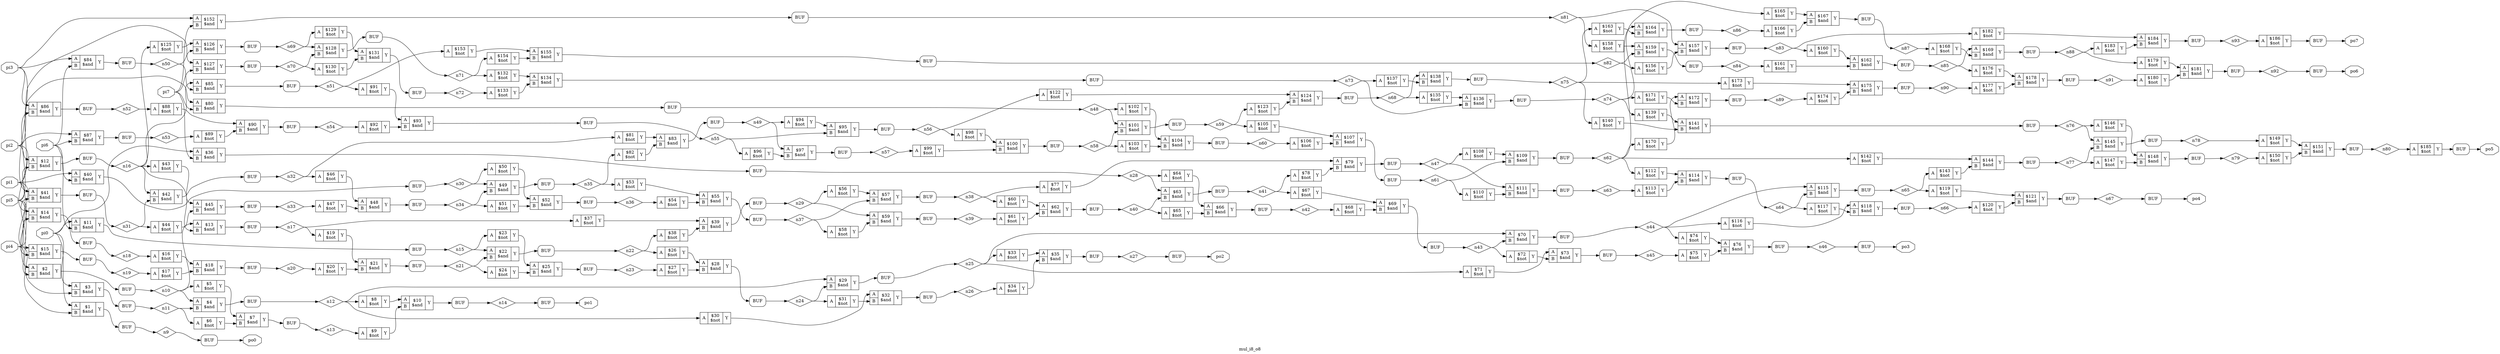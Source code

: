 digraph "mul_i8_o8" {
label="mul_i8_o8";
rankdir="LR";
remincross=true;
n187 [ shape=diamond, label="n93", color="black", fontcolor="black" ];
n188 [ shape=diamond, label="n92", color="black", fontcolor="black" ];
n189 [ shape=diamond, label="n91", color="black", fontcolor="black" ];
n190 [ shape=diamond, label="n90", color="black", fontcolor="black" ];
n191 [ shape=diamond, label="n89", color="black", fontcolor="black" ];
n192 [ shape=diamond, label="n88", color="black", fontcolor="black" ];
n193 [ shape=diamond, label="n87", color="black", fontcolor="black" ];
n194 [ shape=diamond, label="n86", color="black", fontcolor="black" ];
n195 [ shape=diamond, label="n85", color="black", fontcolor="black" ];
n196 [ shape=diamond, label="n84", color="black", fontcolor="black" ];
n197 [ shape=diamond, label="n83", color="black", fontcolor="black" ];
n198 [ shape=diamond, label="n82", color="black", fontcolor="black" ];
n199 [ shape=diamond, label="n81", color="black", fontcolor="black" ];
n200 [ shape=diamond, label="n80", color="black", fontcolor="black" ];
n201 [ shape=diamond, label="n79", color="black", fontcolor="black" ];
n202 [ shape=diamond, label="n78", color="black", fontcolor="black" ];
n203 [ shape=diamond, label="n77", color="black", fontcolor="black" ];
n204 [ shape=diamond, label="n76", color="black", fontcolor="black" ];
n205 [ shape=diamond, label="n75", color="black", fontcolor="black" ];
n206 [ shape=diamond, label="n74", color="black", fontcolor="black" ];
n207 [ shape=diamond, label="n73", color="black", fontcolor="black" ];
n208 [ shape=diamond, label="n72", color="black", fontcolor="black" ];
n209 [ shape=diamond, label="n71", color="black", fontcolor="black" ];
n210 [ shape=diamond, label="n70", color="black", fontcolor="black" ];
n211 [ shape=diamond, label="n69", color="black", fontcolor="black" ];
n212 [ shape=diamond, label="n68", color="black", fontcolor="black" ];
n213 [ shape=diamond, label="n67", color="black", fontcolor="black" ];
n214 [ shape=diamond, label="n66", color="black", fontcolor="black" ];
n215 [ shape=diamond, label="n65", color="black", fontcolor="black" ];
n216 [ shape=diamond, label="n64", color="black", fontcolor="black" ];
n217 [ shape=diamond, label="n63", color="black", fontcolor="black" ];
n218 [ shape=diamond, label="n62", color="black", fontcolor="black" ];
n219 [ shape=diamond, label="n61", color="black", fontcolor="black" ];
n220 [ shape=diamond, label="n60", color="black", fontcolor="black" ];
n221 [ shape=diamond, label="n59", color="black", fontcolor="black" ];
n222 [ shape=diamond, label="n58", color="black", fontcolor="black" ];
n223 [ shape=diamond, label="n57", color="black", fontcolor="black" ];
n224 [ shape=diamond, label="n56", color="black", fontcolor="black" ];
n225 [ shape=diamond, label="n55", color="black", fontcolor="black" ];
n226 [ shape=diamond, label="n54", color="black", fontcolor="black" ];
n227 [ shape=diamond, label="n53", color="black", fontcolor="black" ];
n228 [ shape=diamond, label="n52", color="black", fontcolor="black" ];
n229 [ shape=diamond, label="n51", color="black", fontcolor="black" ];
n230 [ shape=diamond, label="n50", color="black", fontcolor="black" ];
n231 [ shape=diamond, label="n49", color="black", fontcolor="black" ];
n232 [ shape=diamond, label="n48", color="black", fontcolor="black" ];
n233 [ shape=diamond, label="n47", color="black", fontcolor="black" ];
n234 [ shape=diamond, label="n46", color="black", fontcolor="black" ];
n235 [ shape=diamond, label="n45", color="black", fontcolor="black" ];
n236 [ shape=diamond, label="n44", color="black", fontcolor="black" ];
n237 [ shape=diamond, label="n43", color="black", fontcolor="black" ];
n238 [ shape=diamond, label="n42", color="black", fontcolor="black" ];
n239 [ shape=diamond, label="n41", color="black", fontcolor="black" ];
n240 [ shape=diamond, label="n40", color="black", fontcolor="black" ];
n241 [ shape=diamond, label="n39", color="black", fontcolor="black" ];
n242 [ shape=diamond, label="n38", color="black", fontcolor="black" ];
n243 [ shape=diamond, label="n37", color="black", fontcolor="black" ];
n244 [ shape=diamond, label="n36", color="black", fontcolor="black" ];
n245 [ shape=diamond, label="n35", color="black", fontcolor="black" ];
n246 [ shape=diamond, label="n34", color="black", fontcolor="black" ];
n247 [ shape=diamond, label="n33", color="black", fontcolor="black" ];
n248 [ shape=diamond, label="n32", color="black", fontcolor="black" ];
n249 [ shape=diamond, label="n31", color="black", fontcolor="black" ];
n250 [ shape=diamond, label="n30", color="black", fontcolor="black" ];
n251 [ shape=diamond, label="n29", color="black", fontcolor="black" ];
n252 [ shape=diamond, label="n28", color="black", fontcolor="black" ];
n253 [ shape=diamond, label="n27", color="black", fontcolor="black" ];
n254 [ shape=diamond, label="n26", color="black", fontcolor="black" ];
n255 [ shape=diamond, label="n25", color="black", fontcolor="black" ];
n256 [ shape=diamond, label="n24", color="black", fontcolor="black" ];
n257 [ shape=diamond, label="n23", color="black", fontcolor="black" ];
n258 [ shape=diamond, label="n22", color="black", fontcolor="black" ];
n259 [ shape=diamond, label="n21", color="black", fontcolor="black" ];
n260 [ shape=diamond, label="n20", color="black", fontcolor="black" ];
n261 [ shape=diamond, label="n19", color="black", fontcolor="black" ];
n262 [ shape=diamond, label="n18", color="black", fontcolor="black" ];
n263 [ shape=diamond, label="n17", color="black", fontcolor="black" ];
n264 [ shape=diamond, label="n16", color="black", fontcolor="black" ];
n265 [ shape=diamond, label="n15", color="black", fontcolor="black" ];
n266 [ shape=diamond, label="n14", color="black", fontcolor="black" ];
n267 [ shape=diamond, label="n13", color="black", fontcolor="black" ];
n268 [ shape=diamond, label="n12", color="black", fontcolor="black" ];
n269 [ shape=diamond, label="n11", color="black", fontcolor="black" ];
n270 [ shape=diamond, label="n10", color="black", fontcolor="black" ];
n271 [ shape=diamond, label="n9", color="black", fontcolor="black" ];
n272 [ shape=octagon, label="po7", color="black", fontcolor="black" ];
n273 [ shape=octagon, label="po6", color="black", fontcolor="black" ];
n274 [ shape=octagon, label="po5", color="black", fontcolor="black" ];
n275 [ shape=octagon, label="po4", color="black", fontcolor="black" ];
n276 [ shape=octagon, label="po3", color="black", fontcolor="black" ];
n277 [ shape=octagon, label="po2", color="black", fontcolor="black" ];
n278 [ shape=octagon, label="po1", color="black", fontcolor="black" ];
n279 [ shape=octagon, label="po0", color="black", fontcolor="black" ];
n280 [ shape=octagon, label="pi7", color="black", fontcolor="black" ];
n281 [ shape=octagon, label="pi6", color="black", fontcolor="black" ];
n282 [ shape=octagon, label="pi5", color="black", fontcolor="black" ];
n283 [ shape=octagon, label="pi4", color="black", fontcolor="black" ];
n284 [ shape=octagon, label="pi3", color="black", fontcolor="black" ];
n285 [ shape=octagon, label="pi2", color="black", fontcolor="black" ];
n286 [ shape=octagon, label="pi1", color="black", fontcolor="black" ];
n287 [ shape=octagon, label="pi0", color="black", fontcolor="black" ];
c290 [ shape=record, label="{{<p288> A}|$186\n$not|{<p289> Y}}" ];
c291 [ shape=record, label="{{<p288> A}|$185\n$not|{<p289> Y}}" ];
c293 [ shape=record, label="{{<p288> A|<p292> B}|$184\n$and|{<p289> Y}}" ];
c294 [ shape=record, label="{{<p288> A}|$183\n$not|{<p289> Y}}" ];
c295 [ shape=record, label="{{<p288> A}|$182\n$not|{<p289> Y}}" ];
c296 [ shape=record, label="{{<p288> A|<p292> B}|$181\n$and|{<p289> Y}}" ];
c297 [ shape=record, label="{{<p288> A}|$180\n$not|{<p289> Y}}" ];
c298 [ shape=record, label="{{<p288> A}|$179\n$not|{<p289> Y}}" ];
c299 [ shape=record, label="{{<p288> A|<p292> B}|$178\n$and|{<p289> Y}}" ];
c300 [ shape=record, label="{{<p288> A}|$177\n$not|{<p289> Y}}" ];
c301 [ shape=record, label="{{<p288> A}|$176\n$not|{<p289> Y}}" ];
c302 [ shape=record, label="{{<p288> A|<p292> B}|$175\n$and|{<p289> Y}}" ];
c303 [ shape=record, label="{{<p288> A}|$174\n$not|{<p289> Y}}" ];
c304 [ shape=record, label="{{<p288> A}|$173\n$not|{<p289> Y}}" ];
c305 [ shape=record, label="{{<p288> A|<p292> B}|$172\n$and|{<p289> Y}}" ];
c306 [ shape=record, label="{{<p288> A}|$171\n$not|{<p289> Y}}" ];
c307 [ shape=record, label="{{<p288> A}|$170\n$not|{<p289> Y}}" ];
c308 [ shape=record, label="{{<p288> A|<p292> B}|$169\n$and|{<p289> Y}}" ];
c309 [ shape=record, label="{{<p288> A}|$168\n$not|{<p289> Y}}" ];
c310 [ shape=record, label="{{<p288> A|<p292> B}|$167\n$and|{<p289> Y}}" ];
c311 [ shape=record, label="{{<p288> A}|$166\n$not|{<p289> Y}}" ];
c312 [ shape=record, label="{{<p288> A}|$165\n$not|{<p289> Y}}" ];
c313 [ shape=record, label="{{<p288> A|<p292> B}|$164\n$and|{<p289> Y}}" ];
c314 [ shape=record, label="{{<p288> A}|$163\n$not|{<p289> Y}}" ];
c315 [ shape=record, label="{{<p288> A|<p292> B}|$162\n$and|{<p289> Y}}" ];
c316 [ shape=record, label="{{<p288> A}|$161\n$not|{<p289> Y}}" ];
c317 [ shape=record, label="{{<p288> A}|$160\n$not|{<p289> Y}}" ];
c318 [ shape=record, label="{{<p288> A|<p292> B}|$159\n$and|{<p289> Y}}" ];
c319 [ shape=record, label="{{<p288> A}|$158\n$not|{<p289> Y}}" ];
c320 [ shape=record, label="{{<p288> A|<p292> B}|$157\n$and|{<p289> Y}}" ];
c321 [ shape=record, label="{{<p288> A}|$156\n$not|{<p289> Y}}" ];
c322 [ shape=record, label="{{<p288> A|<p292> B}|$155\n$and|{<p289> Y}}" ];
c323 [ shape=record, label="{{<p288> A}|$154\n$not|{<p289> Y}}" ];
c324 [ shape=record, label="{{<p288> A}|$153\n$not|{<p289> Y}}" ];
c325 [ shape=record, label="{{<p288> A|<p292> B}|$152\n$and|{<p289> Y}}" ];
c326 [ shape=record, label="{{<p288> A|<p292> B}|$151\n$and|{<p289> Y}}" ];
c327 [ shape=record, label="{{<p288> A}|$150\n$not|{<p289> Y}}" ];
c328 [ shape=record, label="{{<p288> A}|$149\n$not|{<p289> Y}}" ];
c329 [ shape=record, label="{{<p288> A|<p292> B}|$148\n$and|{<p289> Y}}" ];
c330 [ shape=record, label="{{<p288> A}|$147\n$not|{<p289> Y}}" ];
c331 [ shape=record, label="{{<p288> A}|$146\n$not|{<p289> Y}}" ];
c332 [ shape=record, label="{{<p288> A|<p292> B}|$145\n$and|{<p289> Y}}" ];
c333 [ shape=record, label="{{<p288> A|<p292> B}|$144\n$and|{<p289> Y}}" ];
c334 [ shape=record, label="{{<p288> A}|$143\n$not|{<p289> Y}}" ];
c335 [ shape=record, label="{{<p288> A}|$142\n$not|{<p289> Y}}" ];
c336 [ shape=record, label="{{<p288> A|<p292> B}|$141\n$and|{<p289> Y}}" ];
c337 [ shape=record, label="{{<p288> A}|$140\n$not|{<p289> Y}}" ];
c338 [ shape=record, label="{{<p288> A}|$139\n$not|{<p289> Y}}" ];
c339 [ shape=record, label="{{<p288> A|<p292> B}|$138\n$and|{<p289> Y}}" ];
c340 [ shape=record, label="{{<p288> A}|$137\n$not|{<p289> Y}}" ];
c341 [ shape=record, label="{{<p288> A|<p292> B}|$136\n$and|{<p289> Y}}" ];
c342 [ shape=record, label="{{<p288> A}|$135\n$not|{<p289> Y}}" ];
c343 [ shape=record, label="{{<p288> A|<p292> B}|$134\n$and|{<p289> Y}}" ];
c344 [ shape=record, label="{{<p288> A}|$133\n$not|{<p289> Y}}" ];
c345 [ shape=record, label="{{<p288> A}|$132\n$not|{<p289> Y}}" ];
c346 [ shape=record, label="{{<p288> A|<p292> B}|$131\n$and|{<p289> Y}}" ];
c347 [ shape=record, label="{{<p288> A}|$130\n$not|{<p289> Y}}" ];
c348 [ shape=record, label="{{<p288> A}|$129\n$not|{<p289> Y}}" ];
c349 [ shape=record, label="{{<p288> A|<p292> B}|$128\n$and|{<p289> Y}}" ];
c350 [ shape=record, label="{{<p288> A|<p292> B}|$127\n$and|{<p289> Y}}" ];
c351 [ shape=record, label="{{<p288> A|<p292> B}|$126\n$and|{<p289> Y}}" ];
c352 [ shape=record, label="{{<p288> A}|$125\n$not|{<p289> Y}}" ];
c353 [ shape=record, label="{{<p288> A|<p292> B}|$124\n$and|{<p289> Y}}" ];
c354 [ shape=record, label="{{<p288> A}|$123\n$not|{<p289> Y}}" ];
c355 [ shape=record, label="{{<p288> A}|$122\n$not|{<p289> Y}}" ];
c356 [ shape=record, label="{{<p288> A|<p292> B}|$121\n$and|{<p289> Y}}" ];
c357 [ shape=record, label="{{<p288> A}|$120\n$not|{<p289> Y}}" ];
c358 [ shape=record, label="{{<p288> A}|$119\n$not|{<p289> Y}}" ];
c359 [ shape=record, label="{{<p288> A|<p292> B}|$118\n$and|{<p289> Y}}" ];
c360 [ shape=record, label="{{<p288> A}|$117\n$not|{<p289> Y}}" ];
c361 [ shape=record, label="{{<p288> A}|$116\n$not|{<p289> Y}}" ];
c362 [ shape=record, label="{{<p288> A|<p292> B}|$115\n$and|{<p289> Y}}" ];
c363 [ shape=record, label="{{<p288> A|<p292> B}|$114\n$and|{<p289> Y}}" ];
c364 [ shape=record, label="{{<p288> A}|$113\n$not|{<p289> Y}}" ];
c365 [ shape=record, label="{{<p288> A}|$112\n$not|{<p289> Y}}" ];
c366 [ shape=record, label="{{<p288> A|<p292> B}|$111\n$and|{<p289> Y}}" ];
c367 [ shape=record, label="{{<p288> A}|$110\n$not|{<p289> Y}}" ];
c368 [ shape=record, label="{{<p288> A|<p292> B}|$109\n$and|{<p289> Y}}" ];
c369 [ shape=record, label="{{<p288> A}|$108\n$not|{<p289> Y}}" ];
c370 [ shape=record, label="{{<p288> A|<p292> B}|$107\n$and|{<p289> Y}}" ];
c371 [ shape=record, label="{{<p288> A}|$106\n$not|{<p289> Y}}" ];
c372 [ shape=record, label="{{<p288> A}|$105\n$not|{<p289> Y}}" ];
c373 [ shape=record, label="{{<p288> A|<p292> B}|$104\n$and|{<p289> Y}}" ];
c374 [ shape=record, label="{{<p288> A}|$103\n$not|{<p289> Y}}" ];
c375 [ shape=record, label="{{<p288> A}|$102\n$not|{<p289> Y}}" ];
c376 [ shape=record, label="{{<p288> A|<p292> B}|$101\n$and|{<p289> Y}}" ];
c377 [ shape=record, label="{{<p288> A|<p292> B}|$100\n$and|{<p289> Y}}" ];
c378 [ shape=record, label="{{<p288> A}|$99\n$not|{<p289> Y}}" ];
c379 [ shape=record, label="{{<p288> A}|$98\n$not|{<p289> Y}}" ];
c380 [ shape=record, label="{{<p288> A|<p292> B}|$97\n$and|{<p289> Y}}" ];
c381 [ shape=record, label="{{<p288> A}|$96\n$not|{<p289> Y}}" ];
c382 [ shape=record, label="{{<p288> A|<p292> B}|$95\n$and|{<p289> Y}}" ];
c383 [ shape=record, label="{{<p288> A}|$94\n$not|{<p289> Y}}" ];
c384 [ shape=record, label="{{<p288> A|<p292> B}|$93\n$and|{<p289> Y}}" ];
c385 [ shape=record, label="{{<p288> A}|$92\n$not|{<p289> Y}}" ];
c386 [ shape=record, label="{{<p288> A}|$91\n$not|{<p289> Y}}" ];
c387 [ shape=record, label="{{<p288> A|<p292> B}|$90\n$and|{<p289> Y}}" ];
c388 [ shape=record, label="{{<p288> A}|$89\n$not|{<p289> Y}}" ];
c389 [ shape=record, label="{{<p288> A}|$88\n$not|{<p289> Y}}" ];
c390 [ shape=record, label="{{<p288> A|<p292> B}|$87\n$and|{<p289> Y}}" ];
c391 [ shape=record, label="{{<p288> A|<p292> B}|$86\n$and|{<p289> Y}}" ];
c392 [ shape=record, label="{{<p288> A|<p292> B}|$85\n$and|{<p289> Y}}" ];
c393 [ shape=record, label="{{<p288> A|<p292> B}|$84\n$and|{<p289> Y}}" ];
c394 [ shape=record, label="{{<p288> A|<p292> B}|$83\n$and|{<p289> Y}}" ];
c395 [ shape=record, label="{{<p288> A}|$82\n$not|{<p289> Y}}" ];
c396 [ shape=record, label="{{<p288> A}|$81\n$not|{<p289> Y}}" ];
c397 [ shape=record, label="{{<p288> A|<p292> B}|$80\n$and|{<p289> Y}}" ];
c398 [ shape=record, label="{{<p288> A|<p292> B}|$79\n$and|{<p289> Y}}" ];
c399 [ shape=record, label="{{<p288> A}|$78\n$not|{<p289> Y}}" ];
c400 [ shape=record, label="{{<p288> A}|$77\n$not|{<p289> Y}}" ];
c401 [ shape=record, label="{{<p288> A|<p292> B}|$76\n$and|{<p289> Y}}" ];
c402 [ shape=record, label="{{<p288> A}|$75\n$not|{<p289> Y}}" ];
c403 [ shape=record, label="{{<p288> A}|$74\n$not|{<p289> Y}}" ];
c404 [ shape=record, label="{{<p288> A|<p292> B}|$73\n$and|{<p289> Y}}" ];
c405 [ shape=record, label="{{<p288> A}|$72\n$not|{<p289> Y}}" ];
c406 [ shape=record, label="{{<p288> A}|$71\n$not|{<p289> Y}}" ];
c407 [ shape=record, label="{{<p288> A|<p292> B}|$70\n$and|{<p289> Y}}" ];
c408 [ shape=record, label="{{<p288> A|<p292> B}|$69\n$and|{<p289> Y}}" ];
c409 [ shape=record, label="{{<p288> A}|$68\n$not|{<p289> Y}}" ];
c410 [ shape=record, label="{{<p288> A}|$67\n$not|{<p289> Y}}" ];
c411 [ shape=record, label="{{<p288> A|<p292> B}|$66\n$and|{<p289> Y}}" ];
c412 [ shape=record, label="{{<p288> A}|$65\n$not|{<p289> Y}}" ];
c413 [ shape=record, label="{{<p288> A}|$64\n$not|{<p289> Y}}" ];
c414 [ shape=record, label="{{<p288> A|<p292> B}|$63\n$and|{<p289> Y}}" ];
c415 [ shape=record, label="{{<p288> A|<p292> B}|$62\n$and|{<p289> Y}}" ];
c416 [ shape=record, label="{{<p288> A}|$61\n$not|{<p289> Y}}" ];
c417 [ shape=record, label="{{<p288> A}|$60\n$not|{<p289> Y}}" ];
c418 [ shape=record, label="{{<p288> A|<p292> B}|$59\n$and|{<p289> Y}}" ];
c419 [ shape=record, label="{{<p288> A}|$58\n$not|{<p289> Y}}" ];
c420 [ shape=record, label="{{<p288> A|<p292> B}|$57\n$and|{<p289> Y}}" ];
c421 [ shape=record, label="{{<p288> A}|$56\n$not|{<p289> Y}}" ];
c422 [ shape=record, label="{{<p288> A|<p292> B}|$55\n$and|{<p289> Y}}" ];
c423 [ shape=record, label="{{<p288> A}|$54\n$not|{<p289> Y}}" ];
c424 [ shape=record, label="{{<p288> A}|$53\n$not|{<p289> Y}}" ];
c425 [ shape=record, label="{{<p288> A|<p292> B}|$52\n$and|{<p289> Y}}" ];
c426 [ shape=record, label="{{<p288> A}|$51\n$not|{<p289> Y}}" ];
c427 [ shape=record, label="{{<p288> A}|$50\n$not|{<p289> Y}}" ];
c428 [ shape=record, label="{{<p288> A|<p292> B}|$49\n$and|{<p289> Y}}" ];
c429 [ shape=record, label="{{<p288> A|<p292> B}|$48\n$and|{<p289> Y}}" ];
c430 [ shape=record, label="{{<p288> A}|$47\n$not|{<p289> Y}}" ];
c431 [ shape=record, label="{{<p288> A}|$46\n$not|{<p289> Y}}" ];
c432 [ shape=record, label="{{<p288> A|<p292> B}|$45\n$and|{<p289> Y}}" ];
c433 [ shape=record, label="{{<p288> A}|$44\n$not|{<p289> Y}}" ];
c434 [ shape=record, label="{{<p288> A}|$43\n$not|{<p289> Y}}" ];
c435 [ shape=record, label="{{<p288> A|<p292> B}|$42\n$and|{<p289> Y}}" ];
c436 [ shape=record, label="{{<p288> A|<p292> B}|$41\n$and|{<p289> Y}}" ];
c437 [ shape=record, label="{{<p288> A|<p292> B}|$40\n$and|{<p289> Y}}" ];
c438 [ shape=record, label="{{<p288> A|<p292> B}|$39\n$and|{<p289> Y}}" ];
c439 [ shape=record, label="{{<p288> A}|$38\n$not|{<p289> Y}}" ];
c440 [ shape=record, label="{{<p288> A}|$37\n$not|{<p289> Y}}" ];
c441 [ shape=record, label="{{<p288> A|<p292> B}|$36\n$and|{<p289> Y}}" ];
c442 [ shape=record, label="{{<p288> A|<p292> B}|$35\n$and|{<p289> Y}}" ];
c443 [ shape=record, label="{{<p288> A}|$34\n$not|{<p289> Y}}" ];
c444 [ shape=record, label="{{<p288> A}|$33\n$not|{<p289> Y}}" ];
c445 [ shape=record, label="{{<p288> A|<p292> B}|$32\n$and|{<p289> Y}}" ];
c446 [ shape=record, label="{{<p288> A}|$31\n$not|{<p289> Y}}" ];
c447 [ shape=record, label="{{<p288> A}|$30\n$not|{<p289> Y}}" ];
c448 [ shape=record, label="{{<p288> A|<p292> B}|$29\n$and|{<p289> Y}}" ];
c449 [ shape=record, label="{{<p288> A|<p292> B}|$28\n$and|{<p289> Y}}" ];
c450 [ shape=record, label="{{<p288> A}|$27\n$not|{<p289> Y}}" ];
c451 [ shape=record, label="{{<p288> A}|$26\n$not|{<p289> Y}}" ];
c452 [ shape=record, label="{{<p288> A|<p292> B}|$25\n$and|{<p289> Y}}" ];
c453 [ shape=record, label="{{<p288> A}|$24\n$not|{<p289> Y}}" ];
c454 [ shape=record, label="{{<p288> A}|$23\n$not|{<p289> Y}}" ];
c455 [ shape=record, label="{{<p288> A|<p292> B}|$22\n$and|{<p289> Y}}" ];
c456 [ shape=record, label="{{<p288> A|<p292> B}|$21\n$and|{<p289> Y}}" ];
c457 [ shape=record, label="{{<p288> A}|$20\n$not|{<p289> Y}}" ];
c458 [ shape=record, label="{{<p288> A}|$19\n$not|{<p289> Y}}" ];
c459 [ shape=record, label="{{<p288> A|<p292> B}|$18\n$and|{<p289> Y}}" ];
c460 [ shape=record, label="{{<p288> A}|$17\n$not|{<p289> Y}}" ];
c461 [ shape=record, label="{{<p288> A}|$16\n$not|{<p289> Y}}" ];
c462 [ shape=record, label="{{<p288> A|<p292> B}|$15\n$and|{<p289> Y}}" ];
c463 [ shape=record, label="{{<p288> A|<p292> B}|$14\n$and|{<p289> Y}}" ];
c464 [ shape=record, label="{{<p288> A|<p292> B}|$13\n$and|{<p289> Y}}" ];
c465 [ shape=record, label="{{<p288> A|<p292> B}|$12\n$and|{<p289> Y}}" ];
c466 [ shape=record, label="{{<p288> A|<p292> B}|$11\n$and|{<p289> Y}}" ];
c467 [ shape=record, label="{{<p288> A|<p292> B}|$10\n$and|{<p289> Y}}" ];
c468 [ shape=record, label="{{<p288> A}|$9\n$not|{<p289> Y}}" ];
c469 [ shape=record, label="{{<p288> A}|$8\n$not|{<p289> Y}}" ];
c470 [ shape=record, label="{{<p288> A|<p292> B}|$7\n$and|{<p289> Y}}" ];
c471 [ shape=record, label="{{<p288> A}|$6\n$not|{<p289> Y}}" ];
c472 [ shape=record, label="{{<p288> A}|$5\n$not|{<p289> Y}}" ];
c473 [ shape=record, label="{{<p288> A|<p292> B}|$4\n$and|{<p289> Y}}" ];
c474 [ shape=record, label="{{<p288> A|<p292> B}|$3\n$and|{<p289> Y}}" ];
c475 [ shape=record, label="{{<p288> A|<p292> B}|$2\n$and|{<p289> Y}}" ];
c476 [ shape=record, label="{{<p288> A|<p292> B}|$1\n$and|{<p289> Y}}" ];
x0 [shape=box, style=rounded, label="BUF"];
x1 [shape=box, style=rounded, label="BUF"];
x2 [shape=box, style=rounded, label="BUF"];
x3 [shape=box, style=rounded, label="BUF"];
x4 [shape=box, style=rounded, label="BUF"];
x5 [shape=box, style=rounded, label="BUF"];
x6 [shape=box, style=rounded, label="BUF"];
x7 [shape=box, style=rounded, label="BUF"];
x8 [shape=box, style=rounded, label="BUF"];
x9 [shape=box, style=rounded, label="BUF"];
x10 [shape=box, style=rounded, label="BUF"];
x11 [shape=box, style=rounded, label="BUF"];
x12 [shape=box, style=rounded, label="BUF"];
x13 [shape=box, style=rounded, label="BUF"];
x14 [shape=box, style=rounded, label="BUF"];
x15 [shape=box, style=rounded, label="BUF"];
x16 [shape=box, style=rounded, label="BUF"];
x17 [shape=box, style=rounded, label="BUF"];
x18 [shape=box, style=rounded, label="BUF"];
x19 [shape=box, style=rounded, label="BUF"];
x20 [shape=box, style=rounded, label="BUF"];
x21 [shape=box, style=rounded, label="BUF"];
x22 [shape=box, style=rounded, label="BUF"];
x23 [shape=box, style=rounded, label="BUF"];
x24 [shape=box, style=rounded, label="BUF"];
x25 [shape=box, style=rounded, label="BUF"];
x26 [shape=box, style=rounded, label="BUF"];
x27 [shape=box, style=rounded, label="BUF"];
x28 [shape=box, style=rounded, label="BUF"];
x29 [shape=box, style=rounded, label="BUF"];
x30 [shape=box, style=rounded, label="BUF"];
x31 [shape=box, style=rounded, label="BUF"];
x32 [shape=box, style=rounded, label="BUF"];
x33 [shape=box, style=rounded, label="BUF"];
x34 [shape=box, style=rounded, label="BUF"];
x35 [shape=box, style=rounded, label="BUF"];
x36 [shape=box, style=rounded, label="BUF"];
x37 [shape=box, style=rounded, label="BUF"];
x38 [shape=box, style=rounded, label="BUF"];
x39 [shape=box, style=rounded, label="BUF"];
x40 [shape=box, style=rounded, label="BUF"];
x41 [shape=box, style=rounded, label="BUF"];
x42 [shape=box, style=rounded, label="BUF"];
x43 [shape=box, style=rounded, label="BUF"];
x44 [shape=box, style=rounded, label="BUF"];
x45 [shape=box, style=rounded, label="BUF"];
x46 [shape=box, style=rounded, label="BUF"];
x47 [shape=box, style=rounded, label="BUF"];
x48 [shape=box, style=rounded, label="BUF"];
x49 [shape=box, style=rounded, label="BUF"];
x50 [shape=box, style=rounded, label="BUF"];
x51 [shape=box, style=rounded, label="BUF"];
x52 [shape=box, style=rounded, label="BUF"];
x53 [shape=box, style=rounded, label="BUF"];
x54 [shape=box, style=rounded, label="BUF"];
x55 [shape=box, style=rounded, label="BUF"];
x56 [shape=box, style=rounded, label="BUF"];
x57 [shape=box, style=rounded, label="BUF"];
x58 [shape=box, style=rounded, label="BUF"];
x59 [shape=box, style=rounded, label="BUF"];
x60 [shape=box, style=rounded, label="BUF"];
x61 [shape=box, style=rounded, label="BUF"];
x62 [shape=box, style=rounded, label="BUF"];
x63 [shape=box, style=rounded, label="BUF"];
x64 [shape=box, style=rounded, label="BUF"];
x65 [shape=box, style=rounded, label="BUF"];
x66 [shape=box, style=rounded, label="BUF"];
x67 [shape=box, style=rounded, label="BUF"];
x68 [shape=box, style=rounded, label="BUF"];
x69 [shape=box, style=rounded, label="BUF"];
x70 [shape=box, style=rounded, label="BUF"];
x71 [shape=box, style=rounded, label="BUF"];
x72 [shape=box, style=rounded, label="BUF"];
x73 [shape=box, style=rounded, label="BUF"];
x74 [shape=box, style=rounded, label="BUF"];
x75 [shape=box, style=rounded, label="BUF"];
x76 [shape=box, style=rounded, label="BUF"];
x77 [shape=box, style=rounded, label="BUF"];
x78 [shape=box, style=rounded, label="BUF"];
x79 [shape=box, style=rounded, label="BUF"];
x80 [shape=box, style=rounded, label="BUF"];
x81 [shape=box, style=rounded, label="BUF"];
x82 [shape=box, style=rounded, label="BUF"];
x83 [shape=box, style=rounded, label="BUF"];
x84 [shape=box, style=rounded, label="BUF"];
x85 [shape=box, style=rounded, label="BUF"];
x86 [shape=box, style=rounded, label="BUF"];
x87 [shape=box, style=rounded, label="BUF"];
x88 [shape=box, style=rounded, label="BUF"];
x89 [shape=box, style=rounded, label="BUF"];
x90 [shape=box, style=rounded, label="BUF"];
x91 [shape=box, style=rounded, label="BUF"];
x92 [shape=box, style=rounded, label="BUF"];
c290:p289:e -> x92:w:w [color="black", label=""];
c300:p289:e -> c299:p292:w [color="black", label=""];
c390:p289:e -> x44:w:w [color="black", label=""];
c391:p289:e -> x43:w:w [color="black", label=""];
c392:p289:e -> x42:w:w [color="black", label=""];
c393:p289:e -> x41:w:w [color="black", label=""];
c394:p289:e -> x40:w:w [color="black", label=""];
c395:p289:e -> c394:p292:w [color="black", label=""];
c396:p289:e -> c394:p288:w [color="black", label=""];
c397:p289:e -> x39:w:w [color="black", label=""];
c398:p289:e -> x38:w:w [color="black", label=""];
c399:p289:e -> c398:p292:w [color="black", label=""];
c301:p289:e -> c299:p288:w [color="black", label=""];
c400:p289:e -> c398:p288:w [color="black", label=""];
c401:p289:e -> x37:w:w [color="black", label=""];
c402:p289:e -> c401:p292:w [color="black", label=""];
c403:p289:e -> c401:p288:w [color="black", label=""];
c404:p289:e -> x36:w:w [color="black", label=""];
c405:p289:e -> c404:p292:w [color="black", label=""];
c406:p289:e -> c404:p288:w [color="black", label=""];
c407:p289:e -> x35:w:w [color="black", label=""];
c408:p289:e -> x34:w:w [color="black", label=""];
c409:p289:e -> c408:p292:w [color="black", label=""];
c302:p289:e -> x81:w:w [color="black", label=""];
c410:p289:e -> c408:p288:w [color="black", label=""];
c411:p289:e -> x33:w:w [color="black", label=""];
c412:p289:e -> c411:p292:w [color="black", label=""];
c413:p289:e -> c411:p288:w [color="black", label=""];
c414:p289:e -> x32:w:w [color="black", label=""];
c415:p289:e -> x31:w:w [color="black", label=""];
c416:p289:e -> c415:p292:w [color="black", label=""];
c417:p289:e -> c415:p288:w [color="black", label=""];
c418:p289:e -> x30:w:w [color="black", label=""];
c419:p289:e -> c418:p292:w [color="black", label=""];
c303:p289:e -> c302:p292:w [color="black", label=""];
c420:p289:e -> x29:w:w [color="black", label=""];
c421:p289:e -> c420:p288:w [color="black", label=""];
c422:p289:e -> x28:w:w [color="black", label=""];
c423:p289:e -> c422:p292:w [color="black", label=""];
c424:p289:e -> c422:p288:w [color="black", label=""];
c425:p289:e -> x27:w:w [color="black", label=""];
c426:p289:e -> c425:p292:w [color="black", label=""];
c427:p289:e -> c425:p288:w [color="black", label=""];
c428:p289:e -> x26:w:w [color="black", label=""];
c429:p289:e -> x25:w:w [color="black", label=""];
c304:p289:e -> c302:p288:w [color="black", label=""];
c430:p289:e -> c429:p292:w [color="black", label=""];
c431:p289:e -> c429:p288:w [color="black", label=""];
c432:p289:e -> x24:w:w [color="black", label=""];
c433:p289:e -> c432:p292:w [color="black", label=""];
c434:p289:e -> c432:p288:w [color="black", label=""];
c435:p289:e -> x23:w:w [color="black", label=""];
c436:p289:e -> x22:w:w [color="black", label=""];
c437:p289:e -> x21:w:w [color="black", label=""];
c438:p289:e -> x20:w:w [color="black", label=""];
c439:p289:e -> c438:p292:w [color="black", label=""];
c305:p289:e -> x80:w:w [color="black", label=""];
c440:p289:e -> c438:p288:w [color="black", label=""];
c441:p289:e -> x19:w:w [color="black", label=""];
c442:p289:e -> x18:w:w [color="black", label=""];
c443:p289:e -> c442:p292:w [color="black", label=""];
c444:p289:e -> c442:p288:w [color="black", label=""];
c445:p289:e -> x17:w:w [color="black", label=""];
c446:p289:e -> c445:p292:w [color="black", label=""];
c447:p289:e -> c445:p288:w [color="black", label=""];
c448:p289:e -> x16:w:w [color="black", label=""];
c449:p289:e -> x15:w:w [color="black", label=""];
c306:p289:e -> c305:p292:w [color="black", label=""];
c450:p289:e -> c449:p292:w [color="black", label=""];
c451:p289:e -> c449:p288:w [color="black", label=""];
c452:p289:e -> x14:w:w [color="black", label=""];
c453:p289:e -> c452:p292:w [color="black", label=""];
c454:p289:e -> c452:p288:w [color="black", label=""];
c455:p289:e -> x13:w:w [color="black", label=""];
c456:p289:e -> x12:w:w [color="black", label=""];
c457:p289:e -> c456:p292:w [color="black", label=""];
c458:p289:e -> c456:p288:w [color="black", label=""];
c459:p289:e -> x11:w:w [color="black", label=""];
c307:p289:e -> c305:p288:w [color="black", label=""];
c460:p289:e -> c459:p292:w [color="black", label=""];
c461:p289:e -> c459:p288:w [color="black", label=""];
c462:p289:e -> x10:w:w [color="black", label=""];
c463:p289:e -> x9:w:w [color="black", label=""];
c464:p289:e -> x8:w:w [color="black", label=""];
c465:p289:e -> x7:w:w [color="black", label=""];
c466:p289:e -> x6:w:w [color="black", label=""];
c467:p289:e -> x5:w:w [color="black", label=""];
c468:p289:e -> c467:p292:w [color="black", label=""];
c469:p289:e -> c467:p288:w [color="black", label=""];
c308:p289:e -> x79:w:w [color="black", label=""];
c470:p289:e -> x4:w:w [color="black", label=""];
c471:p289:e -> c470:p292:w [color="black", label=""];
c472:p289:e -> c470:p288:w [color="black", label=""];
c473:p289:e -> x3:w:w [color="black", label=""];
c474:p289:e -> x2:w:w [color="black", label=""];
c475:p289:e -> x1:w:w [color="black", label=""];
c476:p289:e -> x0:w:w [color="black", label=""];
x84:e:e -> n187:w [color="black", label=""];
n187:e -> c290:p288:w [color="black", label=""];
x83:e:e -> n188:w [color="black", label=""];
n188:e -> x91:w:w [color="black", label=""];
x82:e:e -> n189:w [color="black", label=""];
n189:e -> c297:p288:w [color="black", label=""];
c309:p289:e -> c308:p292:w [color="black", label=""];
x81:e:e -> n190:w [color="black", label=""];
n190:e -> c300:p288:w [color="black", label=""];
x80:e:e -> n191:w [color="black", label=""];
n191:e -> c303:p288:w [color="black", label=""];
x79:e:e -> n192:w [color="black", label=""];
n192:e -> c294:p288:w [color="black", label=""];
n192:e -> c298:p288:w [color="black", label=""];
x78:e:e -> n193:w [color="black", label=""];
n193:e -> c309:p288:w [color="black", label=""];
x77:e:e -> n194:w [color="black", label=""];
n194:e -> c311:p288:w [color="black", label=""];
x76:e:e -> n195:w [color="black", label=""];
n195:e -> c301:p288:w [color="black", label=""];
n195:e -> c308:p288:w [color="black", label=""];
x75:e:e -> n196:w [color="black", label=""];
n196:e -> c316:p288:w [color="black", label=""];
x74:e:e -> n197:w [color="black", label=""];
n197:e -> c295:p288:w [color="black", label=""];
n197:e -> c317:p288:w [color="black", label=""];
x73:e:e -> n198:w [color="black", label=""];
n198:e -> c318:p292:w [color="black", label=""];
n198:e -> c321:p288:w [color="black", label=""];
x72:e:e -> n199:w [color="black", label=""];
n199:e -> c319:p288:w [color="black", label=""];
n199:e -> c320:p288:w [color="black", label=""];
c291:p289:e -> x90:w:w [color="black", label=""];
c310:p289:e -> x78:w:w [color="black", label=""];
x71:e:e -> n200:w [color="black", label=""];
n200:e -> c291:p288:w [color="black", label=""];
x70:e:e -> n201:w [color="black", label=""];
n201:e -> c327:p288:w [color="black", label=""];
x69:e:e -> n202:w [color="black", label=""];
n202:e -> c328:p288:w [color="black", label=""];
x68:e:e -> n203:w [color="black", label=""];
n203:e -> c330:p288:w [color="black", label=""];
n203:e -> c332:p292:w [color="black", label=""];
x67:e:e -> n204:w [color="black", label=""];
n204:e -> c331:p288:w [color="black", label=""];
n204:e -> c332:p288:w [color="black", label=""];
x66:e:e -> n205:w [color="black", label=""];
n205:e -> c304:p288:w [color="black", label=""];
n205:e -> c314:p288:w [color="black", label=""];
n205:e -> c337:p288:w [color="black", label=""];
x65:e:e -> n206:w [color="black", label=""];
n206:e -> c306:p288:w [color="black", label=""];
n206:e -> c312:p288:w [color="black", label=""];
n206:e -> c338:p288:w [color="black", label=""];
x64:e:e -> n207:w [color="black", label=""];
n207:e -> c340:p288:w [color="black", label=""];
n207:e -> c341:p292:w [color="black", label=""];
x63:e:e -> n208:w [color="black", label=""];
n208:e -> c344:p288:w [color="black", label=""];
x62:e:e -> n209:w [color="black", label=""];
n209:e -> c323:p288:w [color="black", label=""];
n209:e -> c345:p288:w [color="black", label=""];
c311:p289:e -> c310:p292:w [color="black", label=""];
x61:e:e -> n210:w [color="black", label=""];
n210:e -> c347:p288:w [color="black", label=""];
n210:e -> c349:p292:w [color="black", label=""];
x60:e:e -> n211:w [color="black", label=""];
n211:e -> c348:p288:w [color="black", label=""];
n211:e -> c349:p288:w [color="black", label=""];
x59:e:e -> n212:w [color="black", label=""];
n212:e -> c339:p288:w [color="black", label=""];
n212:e -> c342:p288:w [color="black", label=""];
x58:e:e -> n213:w [color="black", label=""];
n213:e -> x89:w:w [color="black", label=""];
x57:e:e -> n214:w [color="black", label=""];
n214:e -> c357:p288:w [color="black", label=""];
x56:e:e -> n215:w [color="black", label=""];
n215:e -> c334:p288:w [color="black", label=""];
n215:e -> c358:p288:w [color="black", label=""];
x55:e:e -> n216:w [color="black", label=""];
n216:e -> c360:p288:w [color="black", label=""];
n216:e -> c362:p292:w [color="black", label=""];
x54:e:e -> n217:w [color="black", label=""];
n217:e -> c364:p288:w [color="black", label=""];
x53:e:e -> n218:w [color="black", label=""];
n218:e -> c307:p288:w [color="black", label=""];
n218:e -> c313:p288:w [color="black", label=""];
n218:e -> c335:p288:w [color="black", label=""];
n218:e -> c365:p288:w [color="black", label=""];
x52:e:e -> n219:w [color="black", label=""];
n219:e -> c367:p288:w [color="black", label=""];
n219:e -> c368:p292:w [color="black", label=""];
c312:p289:e -> c310:p288:w [color="black", label=""];
x51:e:e -> n220:w [color="black", label=""];
n220:e -> c371:p288:w [color="black", label=""];
x50:e:e -> n221:w [color="black", label=""];
n221:e -> c354:p288:w [color="black", label=""];
n221:e -> c372:p288:w [color="black", label=""];
x49:e:e -> n222:w [color="black", label=""];
n222:e -> c374:p288:w [color="black", label=""];
n222:e -> c376:p292:w [color="black", label=""];
x48:e:e -> n223:w [color="black", label=""];
n223:e -> c378:p288:w [color="black", label=""];
x47:e:e -> n224:w [color="black", label=""];
n224:e -> c355:p288:w [color="black", label=""];
n224:e -> c379:p288:w [color="black", label=""];
x46:e:e -> n225:w [color="black", label=""];
n225:e -> c381:p288:w [color="black", label=""];
n225:e -> c382:p292:w [color="black", label=""];
x45:e:e -> n226:w [color="black", label=""];
n226:e -> c385:p288:w [color="black", label=""];
x44:e:e -> n227:w [color="black", label=""];
n227:e -> c388:p288:w [color="black", label=""];
x43:e:e -> n228:w [color="black", label=""];
n228:e -> c389:p288:w [color="black", label=""];
x42:e:e -> n229:w [color="black", label=""];
n229:e -> c324:p288:w [color="black", label=""];
n229:e -> c386:p288:w [color="black", label=""];
c313:p289:e -> x77:w:w [color="black", label=""];
x41:e:e -> n230:w [color="black", label=""];
n230:e -> c351:p292:w [color="black", label=""];
n230:e -> c392:p292:w [color="black", label=""];
x40:e:e -> n231:w [color="black", label=""];
n231:e -> c380:p288:w [color="black", label=""];
n231:e -> c383:p288:w [color="black", label=""];
x39:e:e -> n232:w [color="black", label=""];
n232:e -> c375:p288:w [color="black", label=""];
n232:e -> c376:p288:w [color="black", label=""];
x38:e:e -> n233:w [color="black", label=""];
n233:e -> c366:p288:w [color="black", label=""];
n233:e -> c369:p288:w [color="black", label=""];
x37:e:e -> n234:w [color="black", label=""];
n234:e -> x88:w:w [color="black", label=""];
x36:e:e -> n235:w [color="black", label=""];
n235:e -> c402:p288:w [color="black", label=""];
x35:e:e -> n236:w [color="black", label=""];
n236:e -> c361:p288:w [color="black", label=""];
n236:e -> c362:p288:w [color="black", label=""];
n236:e -> c403:p288:w [color="black", label=""];
x34:e:e -> n237:w [color="black", label=""];
n237:e -> c405:p288:w [color="black", label=""];
n237:e -> c407:p292:w [color="black", label=""];
x33:e:e -> n238:w [color="black", label=""];
n238:e -> c409:p288:w [color="black", label=""];
x32:e:e -> n239:w [color="black", label=""];
n239:e -> c399:p288:w [color="black", label=""];
n239:e -> c410:p288:w [color="black", label=""];
c314:p289:e -> c313:p292:w [color="black", label=""];
x31:e:e -> n240:w [color="black", label=""];
n240:e -> c412:p288:w [color="black", label=""];
n240:e -> c414:p292:w [color="black", label=""];
x30:e:e -> n241:w [color="black", label=""];
n241:e -> c416:p288:w [color="black", label=""];
x29:e:e -> n242:w [color="black", label=""];
n242:e -> c400:p288:w [color="black", label=""];
n242:e -> c417:p288:w [color="black", label=""];
x28:e:e -> n243:w [color="black", label=""];
n243:e -> c419:p288:w [color="black", label=""];
n243:e -> c420:p292:w [color="black", label=""];
x27:e:e -> n244:w [color="black", label=""];
n244:e -> c423:p288:w [color="black", label=""];
x26:e:e -> n245:w [color="black", label=""];
n245:e -> c395:p288:w [color="black", label=""];
n245:e -> c424:p288:w [color="black", label=""];
x25:e:e -> n246:w [color="black", label=""];
n246:e -> c426:p288:w [color="black", label=""];
n246:e -> c428:p292:w [color="black", label=""];
x24:e:e -> n247:w [color="black", label=""];
n247:e -> c430:p288:w [color="black", label=""];
x23:e:e -> n248:w [color="black", label=""];
n248:e -> c396:p288:w [color="black", label=""];
n248:e -> c431:p288:w [color="black", label=""];
x22:e:e -> n249:w [color="black", label=""];
n249:e -> c433:p288:w [color="black", label=""];
n249:e -> c435:p292:w [color="black", label=""];
c315:p289:e -> x76:w:w [color="black", label=""];
x21:e:e -> n250:w [color="black", label=""];
n250:e -> c427:p288:w [color="black", label=""];
n250:e -> c428:p288:w [color="black", label=""];
x20:e:e -> n251:w [color="black", label=""];
n251:e -> c418:p288:w [color="black", label=""];
n251:e -> c421:p288:w [color="black", label=""];
x19:e:e -> n252:w [color="black", label=""];
n252:e -> c413:p288:w [color="black", label=""];
n252:e -> c414:p288:w [color="black", label=""];
x18:e:e -> n253:w [color="black", label=""];
n253:e -> x87:w:w [color="black", label=""];
x17:e:e -> n254:w [color="black", label=""];
n254:e -> c443:p288:w [color="black", label=""];
x16:e:e -> n255:w [color="black", label=""];
n255:e -> c406:p288:w [color="black", label=""];
n255:e -> c407:p288:w [color="black", label=""];
n255:e -> c444:p288:w [color="black", label=""];
x15:e:e -> n256:w [color="black", label=""];
n256:e -> c446:p288:w [color="black", label=""];
n256:e -> c448:p292:w [color="black", label=""];
x14:e:e -> n257:w [color="black", label=""];
n257:e -> c450:p288:w [color="black", label=""];
x13:e:e -> n258:w [color="black", label=""];
n258:e -> c439:p288:w [color="black", label=""];
n258:e -> c451:p288:w [color="black", label=""];
x12:e:e -> n259:w [color="black", label=""];
n259:e -> c453:p288:w [color="black", label=""];
n259:e -> c455:p292:w [color="black", label=""];
c316:p289:e -> c315:p292:w [color="black", label=""];
x11:e:e -> n260:w [color="black", label=""];
n260:e -> c457:p288:w [color="black", label=""];
x10:e:e -> n261:w [color="black", label=""];
n261:e -> c460:p288:w [color="black", label=""];
x9:e:e -> n262:w [color="black", label=""];
n262:e -> c461:p288:w [color="black", label=""];
x8:e:e -> n263:w [color="black", label=""];
n263:e -> c440:p288:w [color="black", label=""];
n263:e -> c458:p288:w [color="black", label=""];
x7:e:e -> n264:w [color="black", label=""];
n264:e -> c352:p288:w [color="black", label=""];
n264:e -> c392:p288:w [color="black", label=""];
n264:e -> c434:p288:w [color="black", label=""];
n264:e -> c435:p288:w [color="black", label=""];
n264:e -> c464:p292:w [color="black", label=""];
x6:e:e -> n265:w [color="black", label=""];
n265:e -> c454:p288:w [color="black", label=""];
n265:e -> c455:p288:w [color="black", label=""];
x5:e:e -> n266:w [color="black", label=""];
n266:e -> x86:w:w [color="black", label=""];
x4:e:e -> n267:w [color="black", label=""];
n267:e -> c468:p288:w [color="black", label=""];
x3:e:e -> n268:w [color="black", label=""];
n268:e -> c447:p288:w [color="black", label=""];
n268:e -> c448:p288:w [color="black", label=""];
n268:e -> c469:p288:w [color="black", label=""];
x2:e:e -> n269:w [color="black", label=""];
n269:e -> c471:p288:w [color="black", label=""];
n269:e -> c473:p292:w [color="black", label=""];
c317:p289:e -> c315:p288:w [color="black", label=""];
x1:e:e -> n270:w [color="black", label=""];
n270:e -> c464:p288:w [color="black", label=""];
n270:e -> c472:p288:w [color="black", label=""];
n270:e -> c473:p288:w [color="black", label=""];
x0:e:e -> n271:w [color="black", label=""];
n271:e -> x85:w:w [color="black", label=""];
x92:e:e -> n272:w [color="black", label=""];
x91:e:e -> n273:w [color="black", label=""];
x90:e:e -> n274:w [color="black", label=""];
x89:e:e -> n275:w [color="black", label=""];
x88:e:e -> n276:w [color="black", label=""];
x87:e:e -> n277:w [color="black", label=""];
x86:e:e -> n278:w [color="black", label=""];
x85:e:e -> n279:w [color="black", label=""];
c318:p289:e -> x75:w:w [color="black", label=""];
n280:e -> c325:p292:w [color="black", label=""];
n280:e -> c350:p292:w [color="black", label=""];
n280:e -> c397:p292:w [color="black", label=""];
n280:e -> c441:p292:w [color="black", label=""];
n281:e -> c390:p292:w [color="black", label=""];
n281:e -> c393:p292:w [color="black", label=""];
n281:e -> c437:p292:w [color="black", label=""];
n281:e -> c466:p292:w [color="black", label=""];
n282:e -> c391:p292:w [color="black", label=""];
n282:e -> c462:p292:w [color="black", label=""];
n282:e -> c465:p292:w [color="black", label=""];
n282:e -> c474:p292:w [color="black", label=""];
n283:e -> c436:p292:w [color="black", label=""];
n283:e -> c463:p292:w [color="black", label=""];
n283:e -> c475:p292:w [color="black", label=""];
n283:e -> c476:p292:w [color="black", label=""];
n284:e -> c325:p288:w [color="black", label=""];
n284:e -> c391:p288:w [color="black", label=""];
n284:e -> c393:p288:w [color="black", label=""];
n284:e -> c436:p288:w [color="black", label=""];
n285:e -> c350:p288:w [color="black", label=""];
n285:e -> c390:p288:w [color="black", label=""];
n285:e -> c463:p288:w [color="black", label=""];
n285:e -> c465:p288:w [color="black", label=""];
n286:e -> c397:p288:w [color="black", label=""];
n286:e -> c437:p288:w [color="black", label=""];
n286:e -> c462:p288:w [color="black", label=""];
n286:e -> c475:p288:w [color="black", label=""];
n287:e -> c441:p288:w [color="black", label=""];
n287:e -> c466:p288:w [color="black", label=""];
n287:e -> c474:p288:w [color="black", label=""];
n287:e -> c476:p288:w [color="black", label=""];
c319:p289:e -> c318:p288:w [color="black", label=""];
c293:p289:e -> x84:w:w [color="black", label=""];
c320:p289:e -> x74:w:w [color="black", label=""];
c321:p289:e -> c320:p292:w [color="black", label=""];
c322:p289:e -> x73:w:w [color="black", label=""];
c323:p289:e -> c322:p292:w [color="black", label=""];
c324:p289:e -> c322:p288:w [color="black", label=""];
c325:p289:e -> x72:w:w [color="black", label=""];
c326:p289:e -> x71:w:w [color="black", label=""];
c327:p289:e -> c326:p292:w [color="black", label=""];
c328:p289:e -> c326:p288:w [color="black", label=""];
c329:p289:e -> x70:w:w [color="black", label=""];
c294:p289:e -> c293:p292:w [color="black", label=""];
c330:p289:e -> c329:p292:w [color="black", label=""];
c331:p289:e -> c329:p288:w [color="black", label=""];
c332:p289:e -> x69:w:w [color="black", label=""];
c333:p289:e -> x68:w:w [color="black", label=""];
c334:p289:e -> c333:p292:w [color="black", label=""];
c335:p289:e -> c333:p288:w [color="black", label=""];
c336:p289:e -> x67:w:w [color="black", label=""];
c337:p289:e -> c336:p292:w [color="black", label=""];
c338:p289:e -> c336:p288:w [color="black", label=""];
c339:p289:e -> x66:w:w [color="black", label=""];
c295:p289:e -> c293:p288:w [color="black", label=""];
c340:p289:e -> c339:p292:w [color="black", label=""];
c341:p289:e -> x65:w:w [color="black", label=""];
c342:p289:e -> c341:p288:w [color="black", label=""];
c343:p289:e -> x64:w:w [color="black", label=""];
c344:p289:e -> c343:p292:w [color="black", label=""];
c345:p289:e -> c343:p288:w [color="black", label=""];
c346:p289:e -> x63:w:w [color="black", label=""];
c347:p289:e -> c346:p292:w [color="black", label=""];
c348:p289:e -> c346:p288:w [color="black", label=""];
c349:p289:e -> x62:w:w [color="black", label=""];
c296:p289:e -> x83:w:w [color="black", label=""];
c350:p289:e -> x61:w:w [color="black", label=""];
c351:p289:e -> x60:w:w [color="black", label=""];
c352:p289:e -> c351:p288:w [color="black", label=""];
c353:p289:e -> x59:w:w [color="black", label=""];
c354:p289:e -> c353:p292:w [color="black", label=""];
c355:p289:e -> c353:p288:w [color="black", label=""];
c356:p289:e -> x58:w:w [color="black", label=""];
c357:p289:e -> c356:p292:w [color="black", label=""];
c358:p289:e -> c356:p288:w [color="black", label=""];
c359:p289:e -> x57:w:w [color="black", label=""];
c297:p289:e -> c296:p292:w [color="black", label=""];
c360:p289:e -> c359:p292:w [color="black", label=""];
c361:p289:e -> c359:p288:w [color="black", label=""];
c362:p289:e -> x56:w:w [color="black", label=""];
c363:p289:e -> x55:w:w [color="black", label=""];
c364:p289:e -> c363:p292:w [color="black", label=""];
c365:p289:e -> c363:p288:w [color="black", label=""];
c366:p289:e -> x54:w:w [color="black", label=""];
c367:p289:e -> c366:p292:w [color="black", label=""];
c368:p289:e -> x53:w:w [color="black", label=""];
c369:p289:e -> c368:p288:w [color="black", label=""];
c298:p289:e -> c296:p288:w [color="black", label=""];
c370:p289:e -> x52:w:w [color="black", label=""];
c371:p289:e -> c370:p292:w [color="black", label=""];
c372:p289:e -> c370:p288:w [color="black", label=""];
c373:p289:e -> x51:w:w [color="black", label=""];
c374:p289:e -> c373:p292:w [color="black", label=""];
c375:p289:e -> c373:p288:w [color="black", label=""];
c376:p289:e -> x50:w:w [color="black", label=""];
c377:p289:e -> x49:w:w [color="black", label=""];
c378:p289:e -> c377:p292:w [color="black", label=""];
c379:p289:e -> c377:p288:w [color="black", label=""];
c299:p289:e -> x82:w:w [color="black", label=""];
c380:p289:e -> x48:w:w [color="black", label=""];
c381:p289:e -> c380:p292:w [color="black", label=""];
c382:p289:e -> x47:w:w [color="black", label=""];
c383:p289:e -> c382:p288:w [color="black", label=""];
c384:p289:e -> x46:w:w [color="black", label=""];
c385:p289:e -> c384:p292:w [color="black", label=""];
c386:p289:e -> c384:p288:w [color="black", label=""];
c387:p289:e -> x45:w:w [color="black", label=""];
c388:p289:e -> c387:p292:w [color="black", label=""];
c389:p289:e -> c387:p288:w [color="black", label=""];
}
